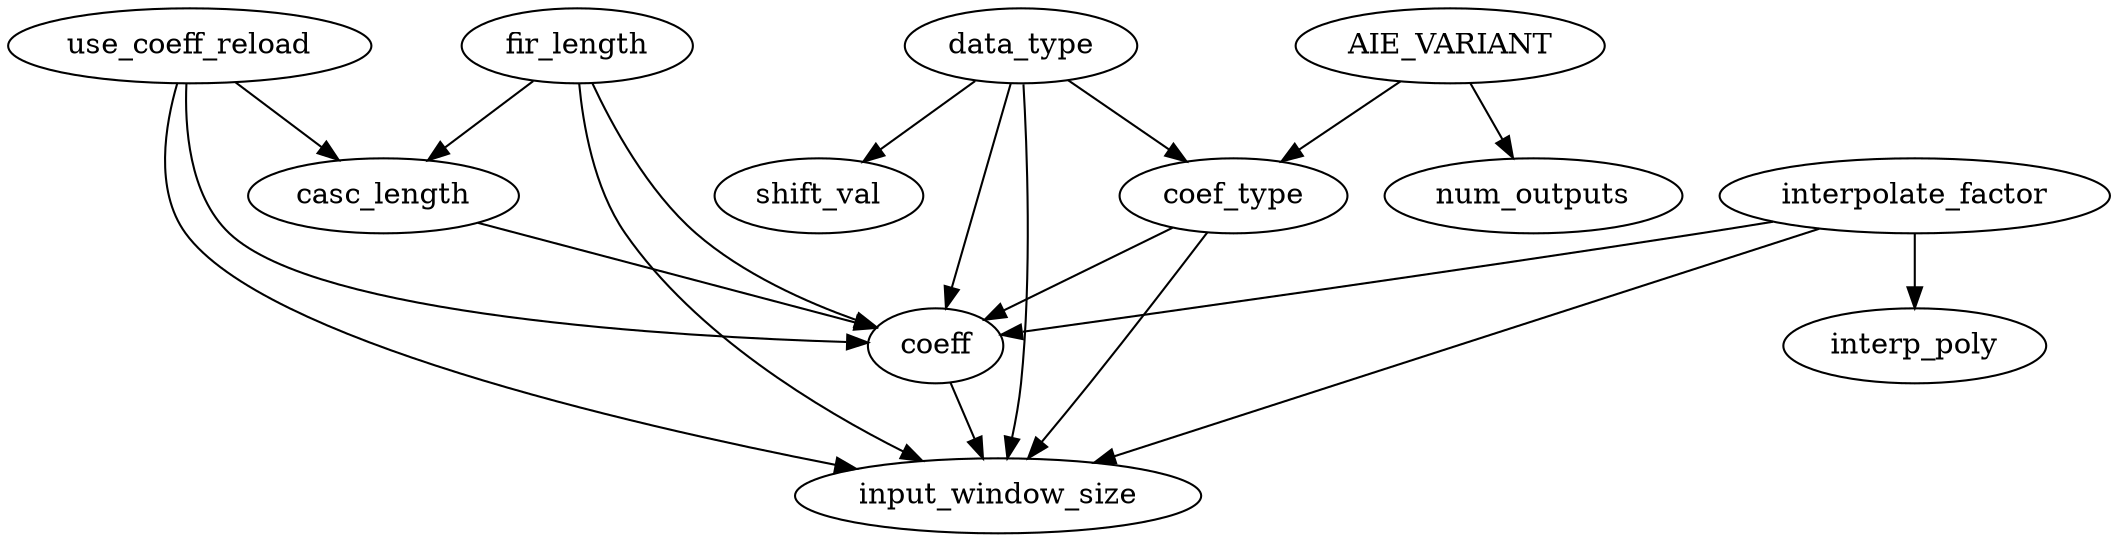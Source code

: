 digraph G {
use_coeff_reload -> casc_length;
fir_length -> casc_length;
data_type -> shift_val;
data_type -> coef_type;
AIE_VARIANT -> coef_type;
AIE_VARIANT -> num_outputs;
use_coeff_reload -> coeff;
coef_type -> coeff;
fir_length -> coeff;
data_type -> coeff;
casc_length -> coeff;
interpolate_factor -> coeff;
interpolate_factor -> interp_poly;
data_type -> input_window_size;
coef_type -> input_window_size;
use_coeff_reload -> input_window_size;
coeff -> input_window_size;
fir_length -> input_window_size;
interpolate_factor -> input_window_size;
}
